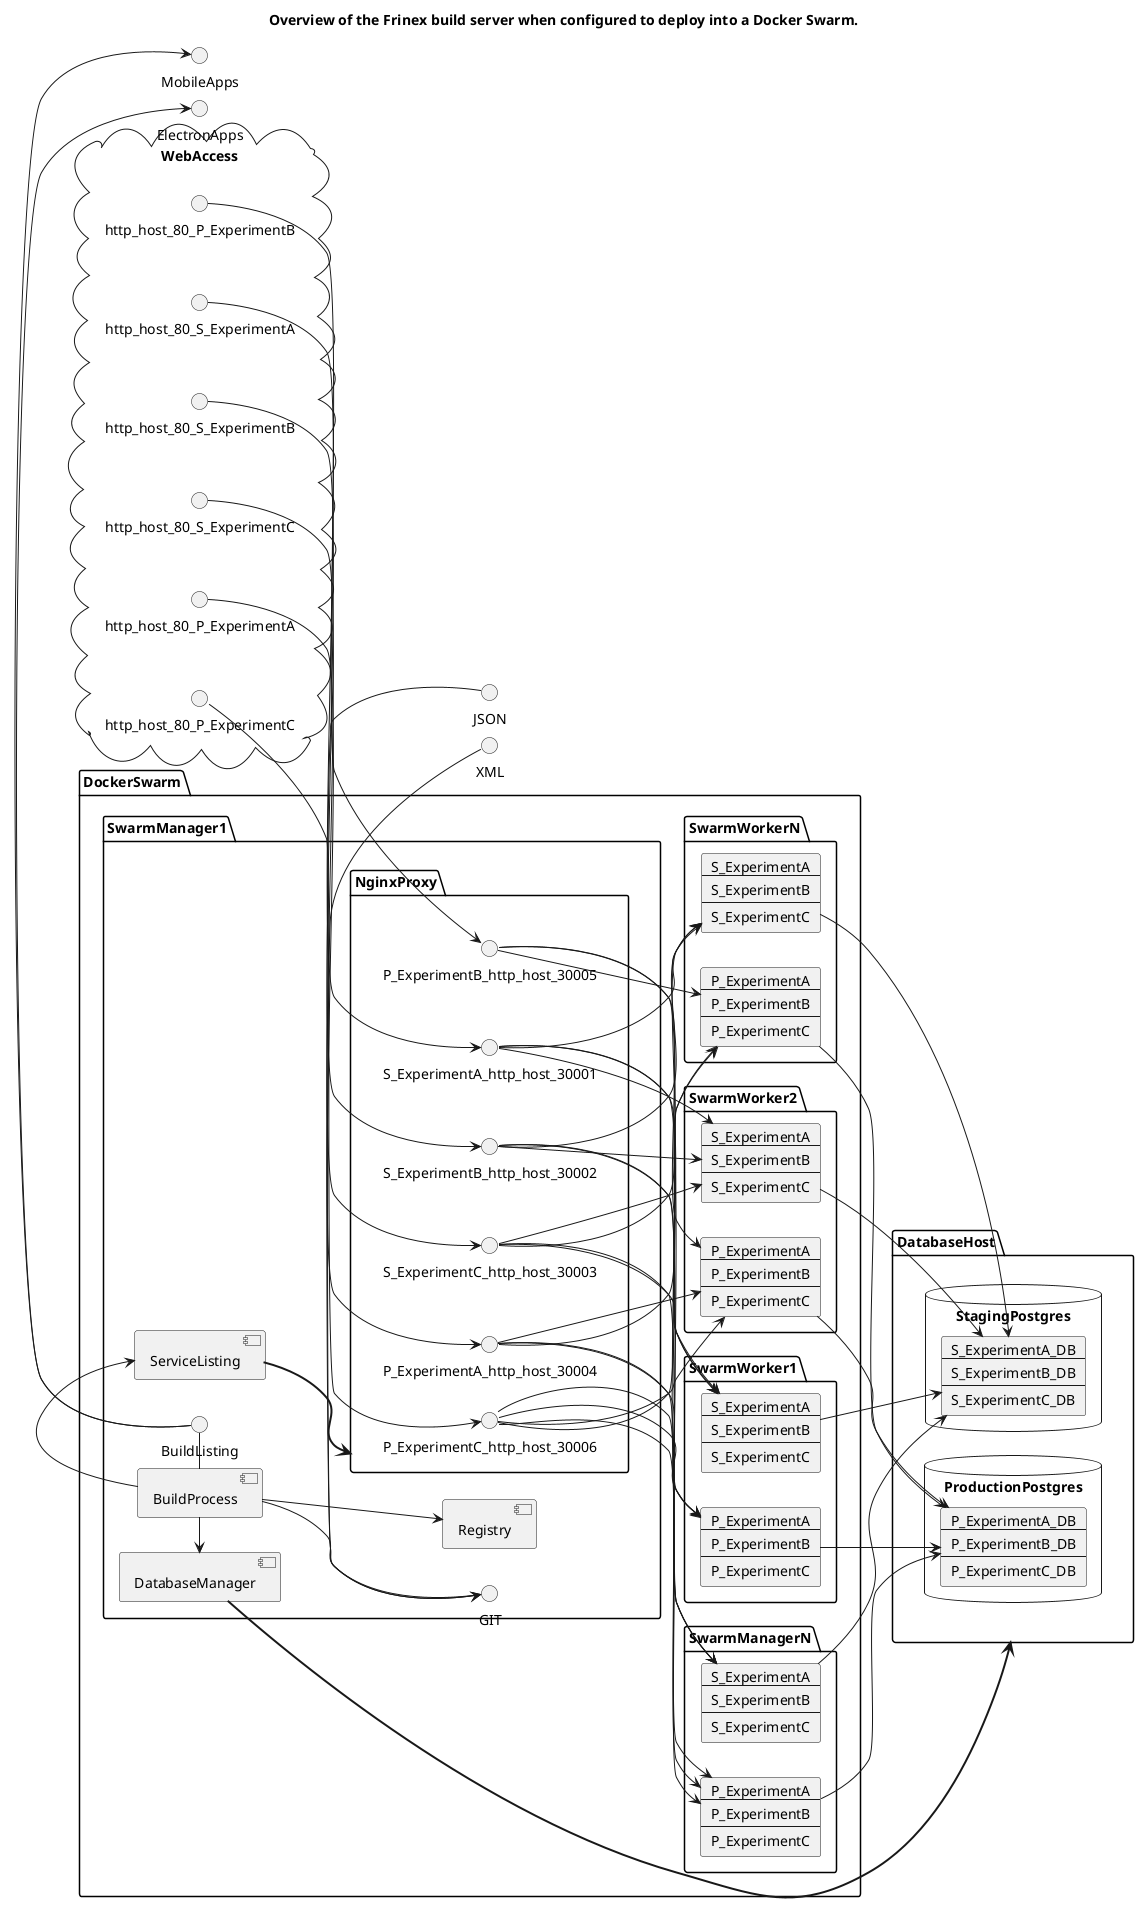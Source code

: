 @startuml
title Overview of the Frinex build server when configured to deploy into a Docker Swarm.
left to right direction
package "DatabaseHost" {
  database "StagingPostgres" {
    card S_Postgres[
      S_ExperimentA_DB
      ----
      S_ExperimentB_DB
      ----
      S_ExperimentC_DB
    ]
  }
  database "ProductionPostgres" {
    card P_Postgres [
      P_ExperimentA_DB
      ----
      P_ExperimentB_DB
      ----
      P_ExperimentC_DB
    ]
  }
}

package "DockerSwarm" {

  package "SwarmManager1" {
    [BuildProcess] -- GIT
    [BuildProcess] -right- BuildListing
    [BuildProcess] -right-> [DatabaseManager]
    [DatabaseManager] ==> DatabaseHost
    [Registry]
    [BuildProcess] -left-> [ServiceListing]
    [ServiceListing] ==> NginxProxy
  }
  package "SwarmManagerN" {
    card StagingN1 [
      S_ExperimentA
      ----
      S_ExperimentB
      ----
      S_ExperimentC
    ]
    StagingN1 --> S_Postgres
    card ProductionN1 [
      P_ExperimentA
      ----
      P_ExperimentB
      ----
      P_ExperimentC
    ]
    ProductionN1 --> P_Postgres
  }

  package "SwarmWorker1" {
    card Staging1 [
      S_ExperimentA
      ----
      S_ExperimentB
      ----
      S_ExperimentC
    ]
    Staging1 --> S_Postgres
    card Production1 [
      P_ExperimentA
      ----
      P_ExperimentB
      ----
      P_ExperimentC
    ]
    Production1 --> P_Postgres
  }
  
  package "SwarmWorker2" {
    card Staging2 [
      S_ExperimentA
      ----
      S_ExperimentB
      ----
      S_ExperimentC
    ]
    Staging2 --> S_Postgres
    card Production2 [
      P_ExperimentA
      ----
      P_ExperimentB
      ----
      P_ExperimentC
    ]
    Production2 --> P_Postgres
  }

  package "SwarmWorkerN" {
    card StagingN [
      S_ExperimentA
      ----
      S_ExperimentB
      ----
      S_ExperimentC
    ]
    StagingN --> S_Postgres
    card ProductionN [
      P_ExperimentA
      ----
      P_ExperimentB
      ----
      P_ExperimentC
    ]
    ProductionN --> P_Postgres
  }
}

' cloud EndUser {
XML -ri-> GIT
JSON -ri-> GIT
' }

BuildListing -ri-> ElectronApps
BuildListing -ri-> MobileApps

BuildProcess --> Registry

package NginxProxy {
S_ExperimentA_http_host_30001 --> Staging1
S_ExperimentA_http_host_30001 --> StagingN1
S_ExperimentA_http_host_30001 --> Staging2
S_ExperimentA_http_host_30001 --> StagingN
S_ExperimentB_http_host_30002 --> Staging1
S_ExperimentB_http_host_30002 --> StagingN1
S_ExperimentB_http_host_30002 --> Staging2
S_ExperimentB_http_host_30002 --> StagingN
S_ExperimentC_http_host_30003 --> Staging1
S_ExperimentC_http_host_30003 --> StagingN1
S_ExperimentC_http_host_30003 --> Staging2
S_ExperimentC_http_host_30003 --> StagingN

P_ExperimentA_http_host_30004 --> Production1
P_ExperimentA_http_host_30004 --> Production2
P_ExperimentA_http_host_30004 --> ProductionN
P_ExperimentA_http_host_30004 --> ProductionN1
P_ExperimentB_http_host_30005 --> Production1
P_ExperimentB_http_host_30005 --> Production2
P_ExperimentB_http_host_30005 --> ProductionN
P_ExperimentC_http_host_30006 --> Production1
P_ExperimentC_http_host_30006 --> ProductionN1
P_ExperimentC_http_host_30006 --> Production2
P_ExperimentC_http_host_30006 --> ProductionN
P_ExperimentC_http_host_30006 --> ProductionN1
}

cloud WebAccess {
  http_host_80_S_ExperimentA --> S_ExperimentA_http_host_30001
  http_host_80_S_ExperimentB --> S_ExperimentB_http_host_30002
  http_host_80_S_ExperimentC --> S_ExperimentC_http_host_30003
  http_host_80_P_ExperimentA --> P_ExperimentA_http_host_30004
  http_host_80_P_ExperimentB --> P_ExperimentB_http_host_30005
  http_host_80_P_ExperimentC --> P_ExperimentC_http_host_30006
}
@enduml
